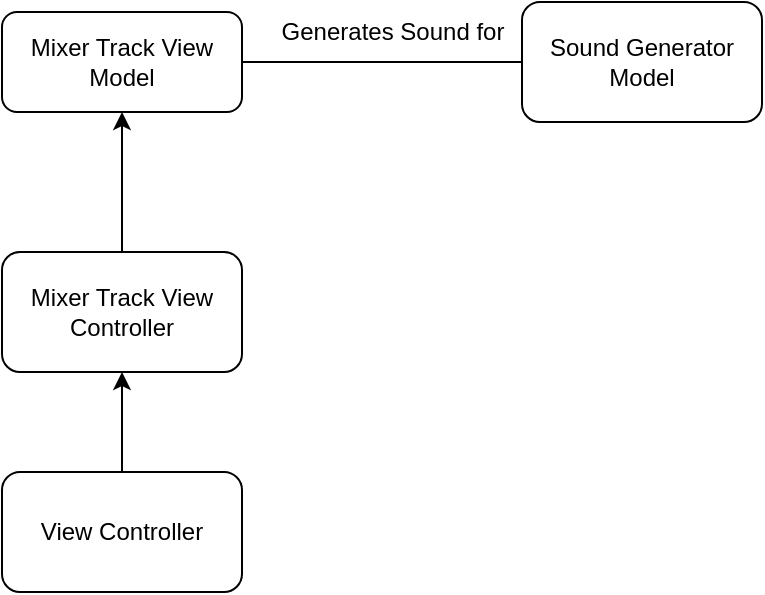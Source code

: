 <mxfile version="14.7.0" type="device" pages="2"><diagram id="I7HrJflt1zLifJ-swXJs" name="iOS Design"><mxGraphModel dx="1391" dy="1156" grid="1" gridSize="10" guides="1" tooltips="1" connect="1" arrows="1" fold="1" page="1" pageScale="1" pageWidth="850" pageHeight="1100" math="0" shadow="0"><root><mxCell id="0"/><mxCell id="1" parent="0"/><mxCell id="Rv06btX_p7O0gAJ-p6WV-1" value="Mixer Track View Model" style="rounded=1;whiteSpace=wrap;html=1;" vertex="1" parent="1"><mxGeometry x="340" y="240" width="120" height="50" as="geometry"/></mxCell><mxCell id="Rv06btX_p7O0gAJ-p6WV-2" value="View Controller" style="rounded=1;whiteSpace=wrap;html=1;" vertex="1" parent="1"><mxGeometry x="340" y="470" width="120" height="60" as="geometry"/></mxCell><mxCell id="Rv06btX_p7O0gAJ-p6WV-3" value="Mixer Track View Controller" style="rounded=1;whiteSpace=wrap;html=1;" vertex="1" parent="1"><mxGeometry x="340" y="360" width="120" height="60" as="geometry"/></mxCell><mxCell id="Rv06btX_p7O0gAJ-p6WV-4" value="" style="endArrow=classic;html=1;exitX=0.5;exitY=0;exitDx=0;exitDy=0;entryX=0.5;entryY=1;entryDx=0;entryDy=0;" edge="1" parent="1" source="Rv06btX_p7O0gAJ-p6WV-2" target="Rv06btX_p7O0gAJ-p6WV-3"><mxGeometry width="50" height="50" relative="1" as="geometry"><mxPoint x="200" y="520" as="sourcePoint"/><mxPoint x="250" y="470" as="targetPoint"/><Array as="points"/></mxGeometry></mxCell><mxCell id="Rv06btX_p7O0gAJ-p6WV-5" value="" style="endArrow=classic;html=1;exitX=0.5;exitY=0;exitDx=0;exitDy=0;entryX=0.5;entryY=1;entryDx=0;entryDy=0;" edge="1" parent="1" source="Rv06btX_p7O0gAJ-p6WV-3" target="Rv06btX_p7O0gAJ-p6WV-1"><mxGeometry width="50" height="50" relative="1" as="geometry"><mxPoint x="380" y="360" as="sourcePoint"/><mxPoint x="410" y="300" as="targetPoint"/></mxGeometry></mxCell><mxCell id="Rv06btX_p7O0gAJ-p6WV-7" value="Sound Generator Model" style="rounded=1;whiteSpace=wrap;html=1;" vertex="1" parent="1"><mxGeometry x="600" y="235" width="120" height="60" as="geometry"/></mxCell><mxCell id="Rv06btX_p7O0gAJ-p6WV-13" value="Generates Sound for" style="text;html=1;align=center;verticalAlign=middle;resizable=0;points=[];autosize=1;strokeColor=none;" vertex="1" parent="1"><mxGeometry x="470" y="240" width="130" height="20" as="geometry"/></mxCell><mxCell id="Rv06btX_p7O0gAJ-p6WV-15" value="" style="endArrow=none;html=1;exitX=1;exitY=0.5;exitDx=0;exitDy=0;entryX=0;entryY=0.5;entryDx=0;entryDy=0;" edge="1" parent="1" source="Rv06btX_p7O0gAJ-p6WV-1" target="Rv06btX_p7O0gAJ-p6WV-7"><mxGeometry width="50" height="50" relative="1" as="geometry"><mxPoint x="540" y="380" as="sourcePoint"/><mxPoint x="590" y="330" as="targetPoint"/></mxGeometry></mxCell></root></mxGraphModel></diagram><diagram id="HUdHC_T4BbctBpRoOK1f" name="Object Model"><mxGraphModel dx="974" dy="809" grid="1" gridSize="10" guides="1" tooltips="1" connect="1" arrows="1" fold="1" page="1" pageScale="1" pageWidth="850" pageHeight="1100" math="0" shadow="0"><root><mxCell id="9ZmQb84Y8ymAeQt_g2Nb-0"/><mxCell id="9ZmQb84Y8ymAeQt_g2Nb-1" parent="9ZmQb84Y8ymAeQt_g2Nb-0"/><mxCell id="9ZmQb84Y8ymAeQt_g2Nb-8" value="Sound Generator" style="rounded=0;whiteSpace=wrap;html=1;" vertex="1" parent="9ZmQb84Y8ymAeQt_g2Nb-1"><mxGeometry x="590" y="280" width="120" height="60" as="geometry"/></mxCell><mxCell id="9ZmQb84Y8ymAeQt_g2Nb-9" value="Plays sound From" style="endArrow=block;endFill=1;html=1;edgeStyle=orthogonalEdgeStyle;align=left;verticalAlign=top;entryX=0;entryY=0.5;entryDx=0;entryDy=0;exitX=1.005;exitY=0.147;exitDx=0;exitDy=0;exitPerimeter=0;" edge="1" parent="9ZmQb84Y8ymAeQt_g2Nb-1" source="PMn8kikz741oCxZlRqFi-0" target="9ZmQb84Y8ymAeQt_g2Nb-8"><mxGeometry x="-1" relative="1" as="geometry"><mxPoint x="540" y="250" as="sourcePoint"/><mxPoint x="650" y="360" as="targetPoint"/></mxGeometry></mxCell><mxCell id="9ZmQb84Y8ymAeQt_g2Nb-10" value="1" style="edgeLabel;resizable=0;html=1;align=left;verticalAlign=bottom;" connectable="0" vertex="1" parent="9ZmQb84Y8ymAeQt_g2Nb-9"><mxGeometry x="-1" relative="1" as="geometry"/></mxCell><mxCell id="9ZmQb84Y8ymAeQt_g2Nb-11" value="Mixer Output" style="rounded=0;whiteSpace=wrap;html=1;" vertex="1" parent="9ZmQb84Y8ymAeQt_g2Nb-1"><mxGeometry x="340" y="510" width="120" height="60" as="geometry"/></mxCell><mxCell id="9ZmQb84Y8ymAeQt_g2Nb-14" value="Contains" style="endArrow=block;endFill=1;html=1;edgeStyle=orthogonalEdgeStyle;align=left;verticalAlign=top;exitX=0.5;exitY=0;exitDx=0;exitDy=0;entryX=0.457;entryY=1;entryDx=0;entryDy=0;entryPerimeter=0;" edge="1" parent="9ZmQb84Y8ymAeQt_g2Nb-1" source="9ZmQb84Y8ymAeQt_g2Nb-11"><mxGeometry x="-0.294" relative="1" as="geometry"><mxPoint x="400" y="500" as="sourcePoint"/><mxPoint x="391.4" y="394" as="targetPoint"/><mxPoint as="offset"/></mxGeometry></mxCell><mxCell id="PMn8kikz741oCxZlRqFi-0" value="Mixer Track Model" style="swimlane;fontStyle=0;childLayout=stackLayout;horizontal=1;startSize=26;fillColor=none;horizontalStack=0;resizeParent=1;resizeParentMax=0;resizeLast=0;collapsible=1;marginBottom=0;rounded=1;" vertex="1" parent="9ZmQb84Y8ymAeQt_g2Nb-1"><mxGeometry x="300" y="310" width="200" height="110" as="geometry"><mxRectangle x="300" y="310" width="130" height="26" as="alternateBounds"/></mxGeometry></mxCell><mxCell id="PMn8kikz741oCxZlRqFi-1" value="- Name [String]&#10;- Pan [Float]&#10;- Volume [Float]&#10;- Mute [Bool]" style="text;strokeColor=none;fillColor=none;align=left;verticalAlign=top;spacingLeft=4;spacingRight=4;overflow=hidden;rotatable=0;points=[[0,0.5],[1,0.5]];portConstraint=eastwest;" vertex="1" parent="PMn8kikz741oCxZlRqFi-0"><mxGeometry y="26" width="200" height="84" as="geometry"/></mxCell></root></mxGraphModel></diagram></mxfile>